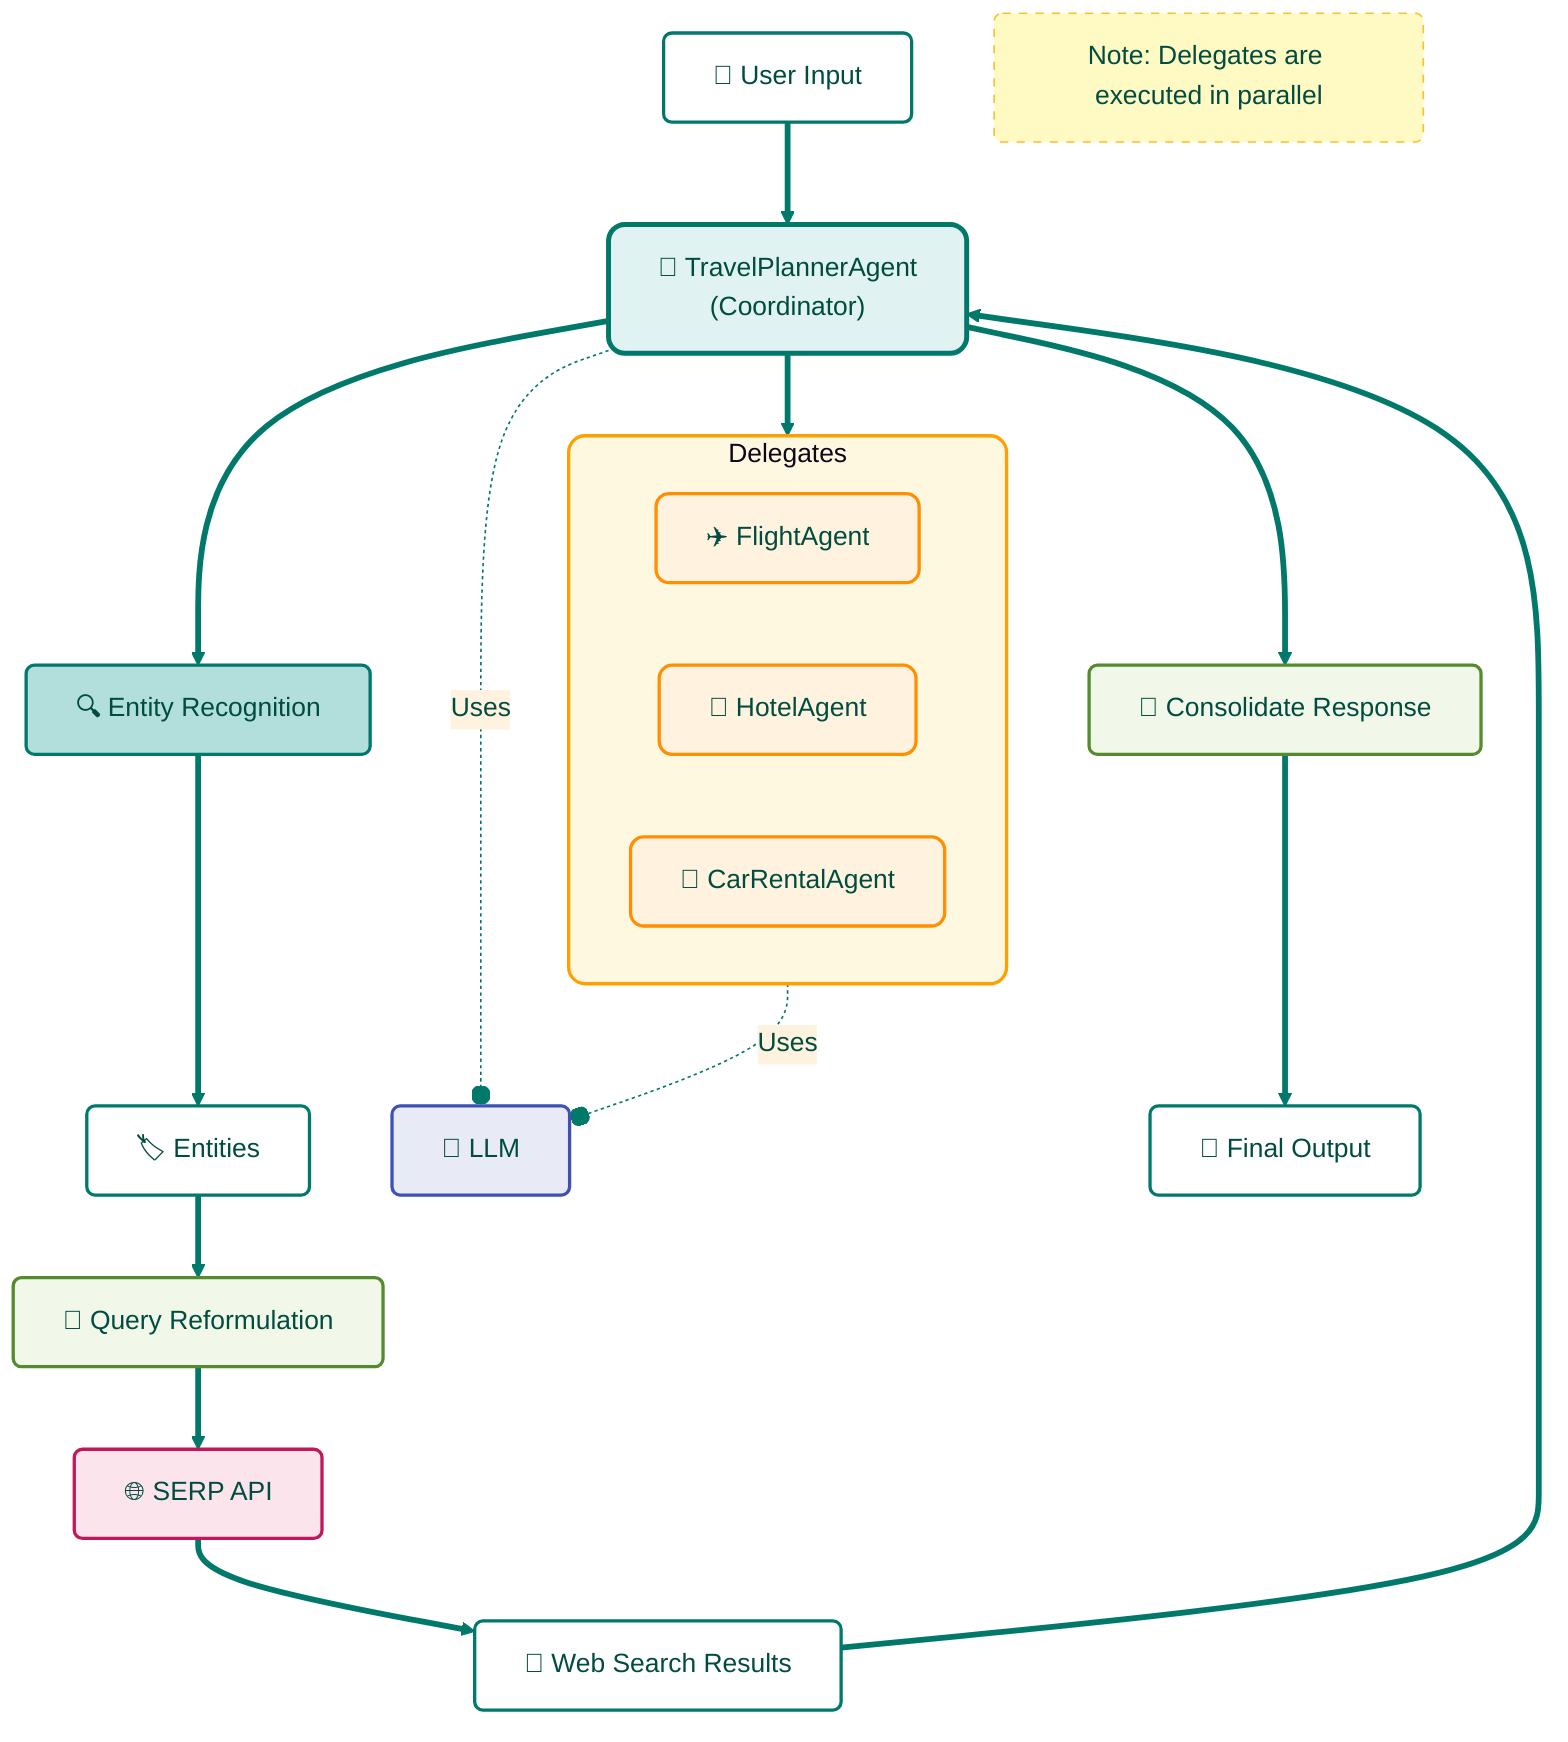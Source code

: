 %%{init: {
  'theme': 'base',
  'themeVariables': {
    'primaryColor': '#E0F2F1',
    'primaryTextColor': '#004D40',
    'primaryBorderColor': '#00796B',
    'lineColor': '#00796B',
    'secondaryColor': '#FFF3E0',
    'tertiaryColor': '#F1F8E9'
  }
}}%%
flowchart TB
    classDef default fill:#fff,stroke:#00796B,stroke-width:2px,rx:5,ry:5;
    classDef coordinator fill:#E0F2F1,stroke:#00796B,stroke-width:3px,rx:10,ry:10;
    classDef intent fill:#B2DFDB,stroke:#00796B,stroke-width:2px;
    classDef delegate fill:#FFF3E0,stroke:#FF8F00,stroke-width:2px,rx:8,ry:8;
    classDef llm fill:#E8EAF6,stroke:#3F51B5,stroke-width:2px,rx:5,ry:5;
    classDef api fill:#FCE4EC,stroke:#C2185B,stroke-width:2px,rx:5,ry:5;
    classDef process fill:#F1F8E9,stroke:#558B2F,stroke-width:2px,rx:5,ry:5;
    classDef note fill:#FFF9C4,stroke:#FBC02D,stroke-width:1px,stroke-dasharray: 5 5;
    
    U["👤 User Input"]:::default
    TP["🧭 TravelPlannerAgent<br>(Coordinator)"]:::coordinator
    ER["🔍 Entity Recognition"]:::intent
    E["🏷️ Entities"]:::default
    LLM["🧠 LLM"]:::llm
    R["🔄 Query Reformulation"]:::process
    S["🌐 SERP API"]:::api
    W["📄 Web Search Results"]:::default
    CO["📝 Consolidate Response"]:::process
    O["💬 Final Output"]:::default
    
    U ==> TP
    TP ==> ER
    ER ==> E
    E ==> R
    R ==> S
    S ==> W
    W ==> TP
    TP ==> CO
    CO ==> O
    
    TP -.-o |Uses| LLM
    
    subgraph Delegates ["Delegates"]
        direction LR
        F["✈️ FlightAgent"]:::delegate
        H["🏨 HotelAgent"]:::delegate
        C["🚗 CarRentalAgent"]:::delegate
    end
    
    %% Note about parallel execution
    ParallelNote["Note: Delegates are executed in parallel"]:::note
    
    TP ==> Delegates
    Delegates -.-o |Uses| LLM
    
    style Delegates fill:#FFF8E1,stroke:#FFA000,stroke-width:2px,rx:10,ry:10;